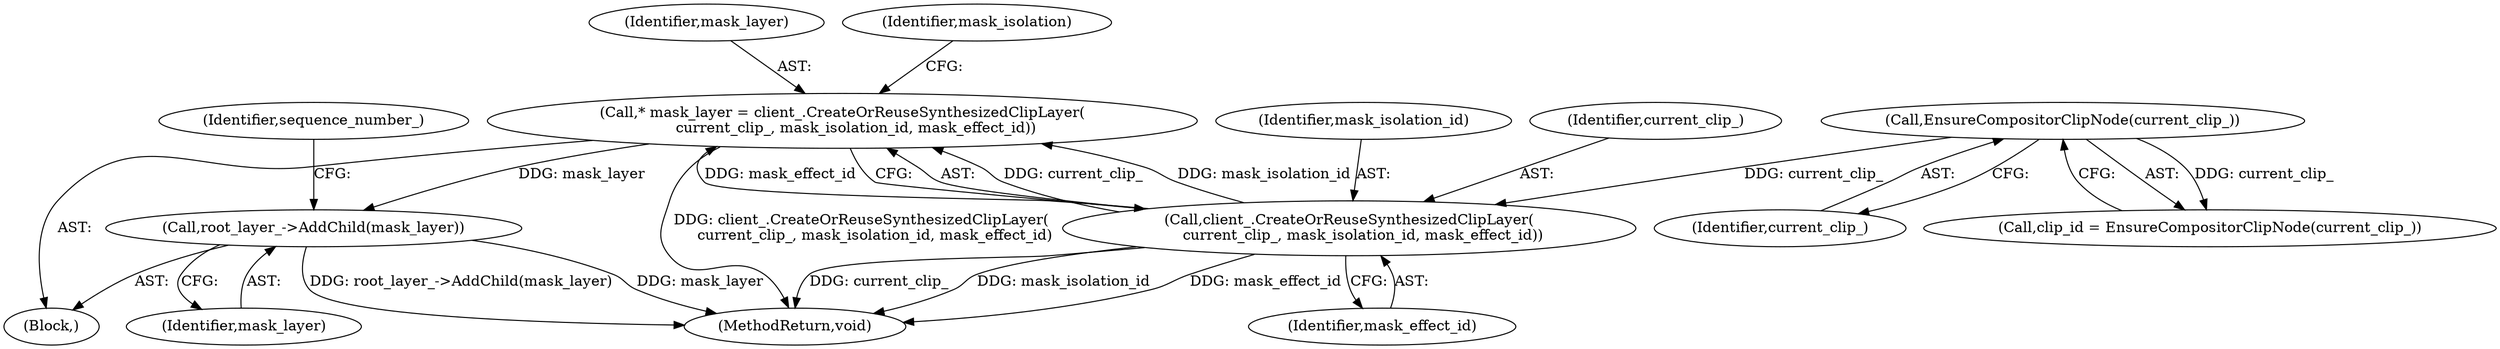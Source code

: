 digraph "0_Chrome_f911e11e7f6b5c0d6f5ee694a9871de6619889f7_36@pointer" {
"1000166" [label="(Call,root_layer_->AddChild(mask_layer))"];
"1000110" [label="(Call,* mask_layer = client_.CreateOrReuseSynthesizedClipLayer(\n      current_clip_, mask_isolation_id, mask_effect_id))"];
"1000112" [label="(Call,client_.CreateOrReuseSynthesizedClipLayer(\n      current_clip_, mask_isolation_id, mask_effect_id))"];
"1000105" [label="(Call,EnsureCompositorClipNode(current_clip_))"];
"1000114" [label="(Identifier,mask_isolation_id)"];
"1000101" [label="(Block,)"];
"1000113" [label="(Identifier,current_clip_)"];
"1000166" [label="(Call,root_layer_->AddChild(mask_layer))"];
"1000187" [label="(MethodReturn,void)"];
"1000105" [label="(Call,EnsureCompositorClipNode(current_clip_))"];
"1000110" [label="(Call,* mask_layer = client_.CreateOrReuseSynthesizedClipLayer(\n      current_clip_, mask_isolation_id, mask_effect_id))"];
"1000111" [label="(Identifier,mask_layer)"];
"1000169" [label="(Identifier,sequence_number_)"];
"1000115" [label="(Identifier,mask_effect_id)"];
"1000103" [label="(Call,clip_id = EnsureCompositorClipNode(current_clip_))"];
"1000106" [label="(Identifier,current_clip_)"];
"1000118" [label="(Identifier,mask_isolation)"];
"1000112" [label="(Call,client_.CreateOrReuseSynthesizedClipLayer(\n      current_clip_, mask_isolation_id, mask_effect_id))"];
"1000167" [label="(Identifier,mask_layer)"];
"1000166" -> "1000101"  [label="AST: "];
"1000166" -> "1000167"  [label="CFG: "];
"1000167" -> "1000166"  [label="AST: "];
"1000169" -> "1000166"  [label="CFG: "];
"1000166" -> "1000187"  [label="DDG: root_layer_->AddChild(mask_layer)"];
"1000166" -> "1000187"  [label="DDG: mask_layer"];
"1000110" -> "1000166"  [label="DDG: mask_layer"];
"1000110" -> "1000101"  [label="AST: "];
"1000110" -> "1000112"  [label="CFG: "];
"1000111" -> "1000110"  [label="AST: "];
"1000112" -> "1000110"  [label="AST: "];
"1000118" -> "1000110"  [label="CFG: "];
"1000110" -> "1000187"  [label="DDG: client_.CreateOrReuseSynthesizedClipLayer(\n      current_clip_, mask_isolation_id, mask_effect_id)"];
"1000112" -> "1000110"  [label="DDG: current_clip_"];
"1000112" -> "1000110"  [label="DDG: mask_isolation_id"];
"1000112" -> "1000110"  [label="DDG: mask_effect_id"];
"1000112" -> "1000115"  [label="CFG: "];
"1000113" -> "1000112"  [label="AST: "];
"1000114" -> "1000112"  [label="AST: "];
"1000115" -> "1000112"  [label="AST: "];
"1000112" -> "1000187"  [label="DDG: mask_isolation_id"];
"1000112" -> "1000187"  [label="DDG: mask_effect_id"];
"1000112" -> "1000187"  [label="DDG: current_clip_"];
"1000105" -> "1000112"  [label="DDG: current_clip_"];
"1000105" -> "1000103"  [label="AST: "];
"1000105" -> "1000106"  [label="CFG: "];
"1000106" -> "1000105"  [label="AST: "];
"1000103" -> "1000105"  [label="CFG: "];
"1000105" -> "1000103"  [label="DDG: current_clip_"];
}
